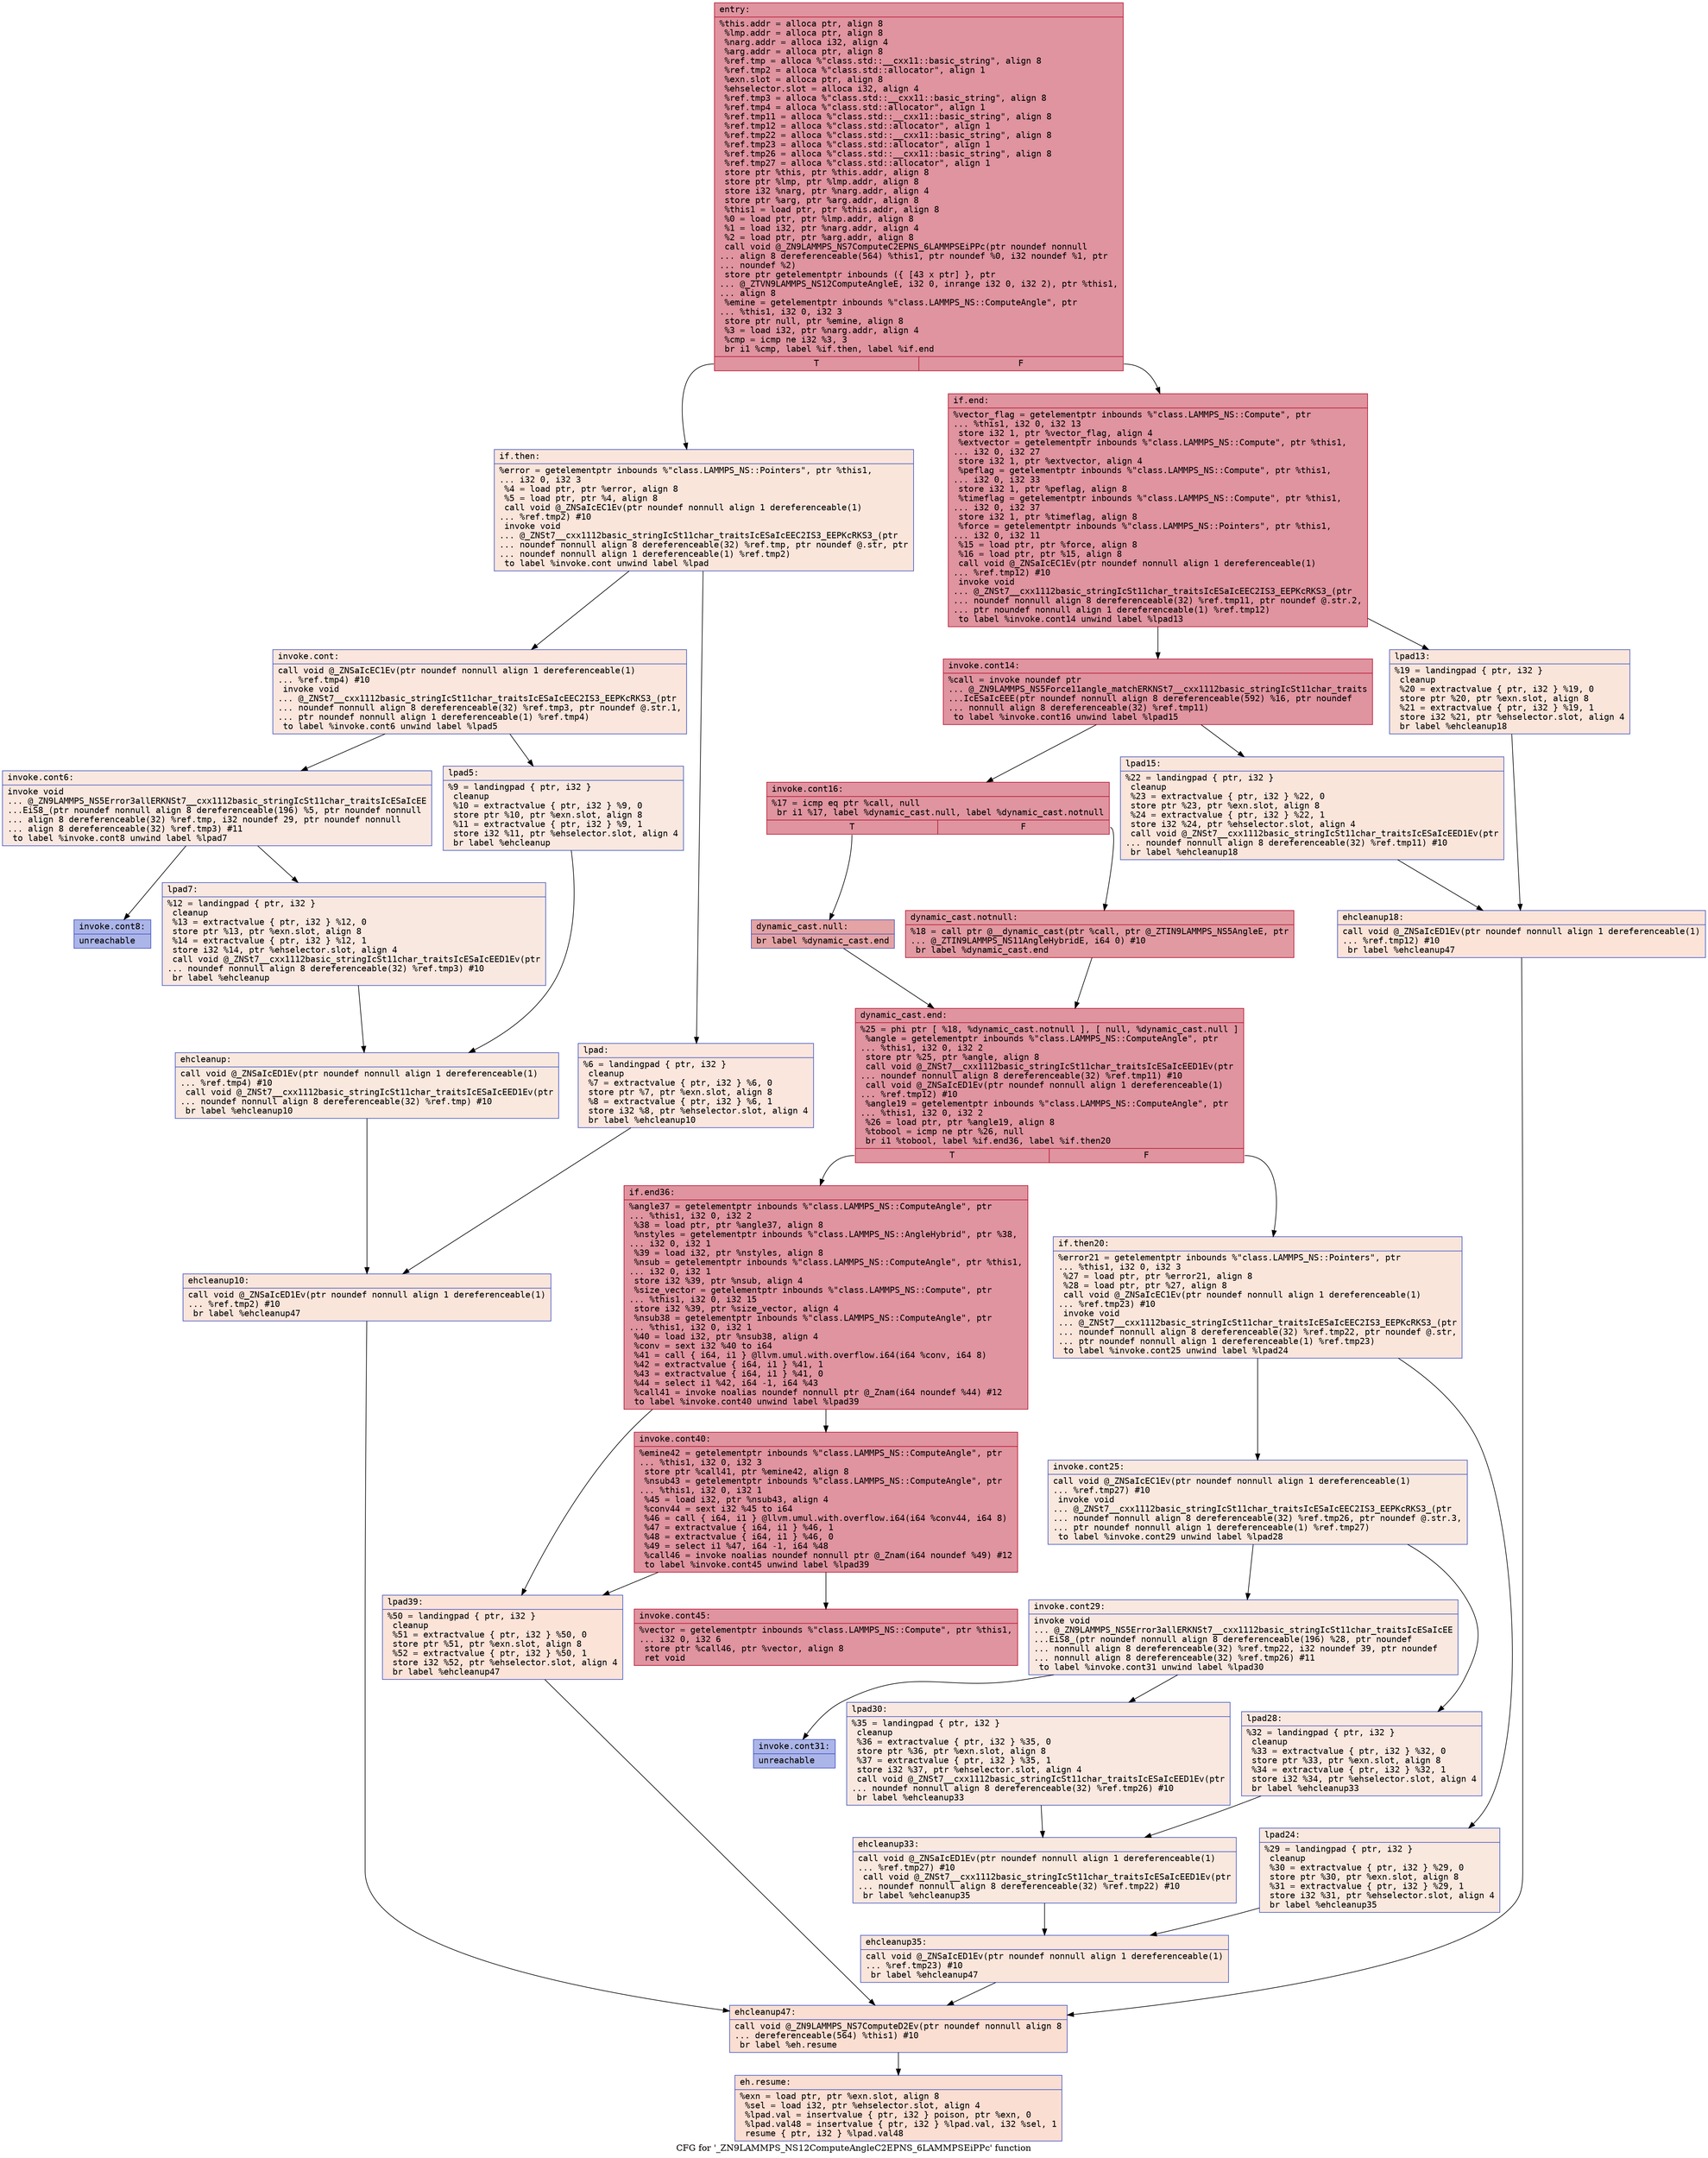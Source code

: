 digraph "CFG for '_ZN9LAMMPS_NS12ComputeAngleC2EPNS_6LAMMPSEiPPc' function" {
	label="CFG for '_ZN9LAMMPS_NS12ComputeAngleC2EPNS_6LAMMPSEiPPc' function";

	Node0x5582f1dafcb0 [shape=record,color="#b70d28ff", style=filled, fillcolor="#b70d2870" fontname="Courier",label="{entry:\l|  %this.addr = alloca ptr, align 8\l  %lmp.addr = alloca ptr, align 8\l  %narg.addr = alloca i32, align 4\l  %arg.addr = alloca ptr, align 8\l  %ref.tmp = alloca %\"class.std::__cxx11::basic_string\", align 8\l  %ref.tmp2 = alloca %\"class.std::allocator\", align 1\l  %exn.slot = alloca ptr, align 8\l  %ehselector.slot = alloca i32, align 4\l  %ref.tmp3 = alloca %\"class.std::__cxx11::basic_string\", align 8\l  %ref.tmp4 = alloca %\"class.std::allocator\", align 1\l  %ref.tmp11 = alloca %\"class.std::__cxx11::basic_string\", align 8\l  %ref.tmp12 = alloca %\"class.std::allocator\", align 1\l  %ref.tmp22 = alloca %\"class.std::__cxx11::basic_string\", align 8\l  %ref.tmp23 = alloca %\"class.std::allocator\", align 1\l  %ref.tmp26 = alloca %\"class.std::__cxx11::basic_string\", align 8\l  %ref.tmp27 = alloca %\"class.std::allocator\", align 1\l  store ptr %this, ptr %this.addr, align 8\l  store ptr %lmp, ptr %lmp.addr, align 8\l  store i32 %narg, ptr %narg.addr, align 4\l  store ptr %arg, ptr %arg.addr, align 8\l  %this1 = load ptr, ptr %this.addr, align 8\l  %0 = load ptr, ptr %lmp.addr, align 8\l  %1 = load i32, ptr %narg.addr, align 4\l  %2 = load ptr, ptr %arg.addr, align 8\l  call void @_ZN9LAMMPS_NS7ComputeC2EPNS_6LAMMPSEiPPc(ptr noundef nonnull\l... align 8 dereferenceable(564) %this1, ptr noundef %0, i32 noundef %1, ptr\l... noundef %2)\l  store ptr getelementptr inbounds (\{ [43 x ptr] \}, ptr\l... @_ZTVN9LAMMPS_NS12ComputeAngleE, i32 0, inrange i32 0, i32 2), ptr %this1,\l... align 8\l  %emine = getelementptr inbounds %\"class.LAMMPS_NS::ComputeAngle\", ptr\l... %this1, i32 0, i32 3\l  store ptr null, ptr %emine, align 8\l  %3 = load i32, ptr %narg.addr, align 4\l  %cmp = icmp ne i32 %3, 3\l  br i1 %cmp, label %if.then, label %if.end\l|{<s0>T|<s1>F}}"];
	Node0x5582f1dafcb0:s0 -> Node0x5582f1db2070[tooltip="entry -> if.then\nProbability 0.00%" ];
	Node0x5582f1dafcb0:s1 -> Node0x5582f1db2460[tooltip="entry -> if.end\nProbability 100.00%" ];
	Node0x5582f1db2070 [shape=record,color="#3d50c3ff", style=filled, fillcolor="#f4c5ad70" fontname="Courier",label="{if.then:\l|  %error = getelementptr inbounds %\"class.LAMMPS_NS::Pointers\", ptr %this1,\l... i32 0, i32 3\l  %4 = load ptr, ptr %error, align 8\l  %5 = load ptr, ptr %4, align 8\l  call void @_ZNSaIcEC1Ev(ptr noundef nonnull align 1 dereferenceable(1)\l... %ref.tmp2) #10\l  invoke void\l... @_ZNSt7__cxx1112basic_stringIcSt11char_traitsIcESaIcEEC2IS3_EEPKcRKS3_(ptr\l... noundef nonnull align 8 dereferenceable(32) %ref.tmp, ptr noundef @.str, ptr\l... noundef nonnull align 1 dereferenceable(1) %ref.tmp2)\l          to label %invoke.cont unwind label %lpad\l}"];
	Node0x5582f1db2070 -> Node0x5582f1db2a80[tooltip="if.then -> invoke.cont\nProbability 50.00%" ];
	Node0x5582f1db2070 -> Node0x5582f1db2b60[tooltip="if.then -> lpad\nProbability 50.00%" ];
	Node0x5582f1db2a80 [shape=record,color="#3d50c3ff", style=filled, fillcolor="#f3c7b170" fontname="Courier",label="{invoke.cont:\l|  call void @_ZNSaIcEC1Ev(ptr noundef nonnull align 1 dereferenceable(1)\l... %ref.tmp4) #10\l  invoke void\l... @_ZNSt7__cxx1112basic_stringIcSt11char_traitsIcESaIcEEC2IS3_EEPKcRKS3_(ptr\l... noundef nonnull align 8 dereferenceable(32) %ref.tmp3, ptr noundef @.str.1,\l... ptr noundef nonnull align 1 dereferenceable(1) %ref.tmp4)\l          to label %invoke.cont6 unwind label %lpad5\l}"];
	Node0x5582f1db2a80 -> Node0x5582f1db3700[tooltip="invoke.cont -> invoke.cont6\nProbability 50.00%" ];
	Node0x5582f1db2a80 -> Node0x5582f1db3750[tooltip="invoke.cont -> lpad5\nProbability 50.00%" ];
	Node0x5582f1db3700 [shape=record,color="#3d50c3ff", style=filled, fillcolor="#f1ccb870" fontname="Courier",label="{invoke.cont6:\l|  invoke void\l... @_ZN9LAMMPS_NS5Error3allERKNSt7__cxx1112basic_stringIcSt11char_traitsIcESaIcEE\l...EiS8_(ptr noundef nonnull align 8 dereferenceable(196) %5, ptr noundef nonnull\l... align 8 dereferenceable(32) %ref.tmp, i32 noundef 29, ptr noundef nonnull\l... align 8 dereferenceable(32) %ref.tmp3) #11\l          to label %invoke.cont8 unwind label %lpad7\l}"];
	Node0x5582f1db3700 -> Node0x5582f1db36b0[tooltip="invoke.cont6 -> invoke.cont8\nProbability 0.00%" ];
	Node0x5582f1db3700 -> Node0x5582f1db39b0[tooltip="invoke.cont6 -> lpad7\nProbability 100.00%" ];
	Node0x5582f1db36b0 [shape=record,color="#3d50c3ff", style=filled, fillcolor="#4358cb70" fontname="Courier",label="{invoke.cont8:\l|  unreachable\l}"];
	Node0x5582f1db2b60 [shape=record,color="#3d50c3ff", style=filled, fillcolor="#f3c7b170" fontname="Courier",label="{lpad:\l|  %6 = landingpad \{ ptr, i32 \}\l          cleanup\l  %7 = extractvalue \{ ptr, i32 \} %6, 0\l  store ptr %7, ptr %exn.slot, align 8\l  %8 = extractvalue \{ ptr, i32 \} %6, 1\l  store i32 %8, ptr %ehselector.slot, align 4\l  br label %ehcleanup10\l}"];
	Node0x5582f1db2b60 -> Node0x5582f1db5060[tooltip="lpad -> ehcleanup10\nProbability 100.00%" ];
	Node0x5582f1db3750 [shape=record,color="#3d50c3ff", style=filled, fillcolor="#f1ccb870" fontname="Courier",label="{lpad5:\l|  %9 = landingpad \{ ptr, i32 \}\l          cleanup\l  %10 = extractvalue \{ ptr, i32 \} %9, 0\l  store ptr %10, ptr %exn.slot, align 8\l  %11 = extractvalue \{ ptr, i32 \} %9, 1\l  store i32 %11, ptr %ehselector.slot, align 4\l  br label %ehcleanup\l}"];
	Node0x5582f1db3750 -> Node0x5582f1db53b0[tooltip="lpad5 -> ehcleanup\nProbability 100.00%" ];
	Node0x5582f1db39b0 [shape=record,color="#3d50c3ff", style=filled, fillcolor="#f1ccb870" fontname="Courier",label="{lpad7:\l|  %12 = landingpad \{ ptr, i32 \}\l          cleanup\l  %13 = extractvalue \{ ptr, i32 \} %12, 0\l  store ptr %13, ptr %exn.slot, align 8\l  %14 = extractvalue \{ ptr, i32 \} %12, 1\l  store i32 %14, ptr %ehselector.slot, align 4\l  call void @_ZNSt7__cxx1112basic_stringIcSt11char_traitsIcESaIcEED1Ev(ptr\l... noundef nonnull align 8 dereferenceable(32) %ref.tmp3) #10\l  br label %ehcleanup\l}"];
	Node0x5582f1db39b0 -> Node0x5582f1db53b0[tooltip="lpad7 -> ehcleanup\nProbability 100.00%" ];
	Node0x5582f1db53b0 [shape=record,color="#3d50c3ff", style=filled, fillcolor="#f2cab570" fontname="Courier",label="{ehcleanup:\l|  call void @_ZNSaIcED1Ev(ptr noundef nonnull align 1 dereferenceable(1)\l... %ref.tmp4) #10\l  call void @_ZNSt7__cxx1112basic_stringIcSt11char_traitsIcESaIcEED1Ev(ptr\l... noundef nonnull align 8 dereferenceable(32) %ref.tmp) #10\l  br label %ehcleanup10\l}"];
	Node0x5582f1db53b0 -> Node0x5582f1db5060[tooltip="ehcleanup -> ehcleanup10\nProbability 100.00%" ];
	Node0x5582f1db5060 [shape=record,color="#3d50c3ff", style=filled, fillcolor="#f4c5ad70" fontname="Courier",label="{ehcleanup10:\l|  call void @_ZNSaIcED1Ev(ptr noundef nonnull align 1 dereferenceable(1)\l... %ref.tmp2) #10\l  br label %ehcleanup47\l}"];
	Node0x5582f1db5060 -> Node0x5582f1db5e10[tooltip="ehcleanup10 -> ehcleanup47\nProbability 100.00%" ];
	Node0x5582f1db2460 [shape=record,color="#b70d28ff", style=filled, fillcolor="#b70d2870" fontname="Courier",label="{if.end:\l|  %vector_flag = getelementptr inbounds %\"class.LAMMPS_NS::Compute\", ptr\l... %this1, i32 0, i32 13\l  store i32 1, ptr %vector_flag, align 4\l  %extvector = getelementptr inbounds %\"class.LAMMPS_NS::Compute\", ptr %this1,\l... i32 0, i32 27\l  store i32 1, ptr %extvector, align 4\l  %peflag = getelementptr inbounds %\"class.LAMMPS_NS::Compute\", ptr %this1,\l... i32 0, i32 33\l  store i32 1, ptr %peflag, align 8\l  %timeflag = getelementptr inbounds %\"class.LAMMPS_NS::Compute\", ptr %this1,\l... i32 0, i32 37\l  store i32 1, ptr %timeflag, align 8\l  %force = getelementptr inbounds %\"class.LAMMPS_NS::Pointers\", ptr %this1,\l... i32 0, i32 11\l  %15 = load ptr, ptr %force, align 8\l  %16 = load ptr, ptr %15, align 8\l  call void @_ZNSaIcEC1Ev(ptr noundef nonnull align 1 dereferenceable(1)\l... %ref.tmp12) #10\l  invoke void\l... @_ZNSt7__cxx1112basic_stringIcSt11char_traitsIcESaIcEEC2IS3_EEPKcRKS3_(ptr\l... noundef nonnull align 8 dereferenceable(32) %ref.tmp11, ptr noundef @.str.2,\l... ptr noundef nonnull align 1 dereferenceable(1) %ref.tmp12)\l          to label %invoke.cont14 unwind label %lpad13\l}"];
	Node0x5582f1db2460 -> Node0x5582f1db6930[tooltip="if.end -> invoke.cont14\nProbability 100.00%" ];
	Node0x5582f1db2460 -> Node0x5582f1db69b0[tooltip="if.end -> lpad13\nProbability 0.00%" ];
	Node0x5582f1db6930 [shape=record,color="#b70d28ff", style=filled, fillcolor="#b70d2870" fontname="Courier",label="{invoke.cont14:\l|  %call = invoke noundef ptr\l... @_ZN9LAMMPS_NS5Force11angle_matchERKNSt7__cxx1112basic_stringIcSt11char_traits\l...IcESaIcEEE(ptr noundef nonnull align 8 dereferenceable(592) %16, ptr noundef\l... nonnull align 8 dereferenceable(32) %ref.tmp11)\l          to label %invoke.cont16 unwind label %lpad15\l}"];
	Node0x5582f1db6930 -> Node0x5582f1db68e0[tooltip="invoke.cont14 -> invoke.cont16\nProbability 100.00%" ];
	Node0x5582f1db6930 -> Node0x5582f1db6be0[tooltip="invoke.cont14 -> lpad15\nProbability 0.00%" ];
	Node0x5582f1db68e0 [shape=record,color="#b70d28ff", style=filled, fillcolor="#b70d2870" fontname="Courier",label="{invoke.cont16:\l|  %17 = icmp eq ptr %call, null\l  br i1 %17, label %dynamic_cast.null, label %dynamic_cast.notnull\l|{<s0>T|<s1>F}}"];
	Node0x5582f1db68e0:s0 -> Node0x5582f1db7000[tooltip="invoke.cont16 -> dynamic_cast.null\nProbability 37.50%" ];
	Node0x5582f1db68e0:s1 -> Node0x5582f1db7080[tooltip="invoke.cont16 -> dynamic_cast.notnull\nProbability 62.50%" ];
	Node0x5582f1db7080 [shape=record,color="#b70d28ff", style=filled, fillcolor="#bb1b2c70" fontname="Courier",label="{dynamic_cast.notnull:\l|  %18 = call ptr @__dynamic_cast(ptr %call, ptr @_ZTIN9LAMMPS_NS5AngleE, ptr\l... @_ZTIN9LAMMPS_NS11AngleHybridE, i64 0) #10\l  br label %dynamic_cast.end\l}"];
	Node0x5582f1db7080 -> Node0x5582f1db7440[tooltip="dynamic_cast.notnull -> dynamic_cast.end\nProbability 100.00%" ];
	Node0x5582f1db69b0 [shape=record,color="#3d50c3ff", style=filled, fillcolor="#f4c5ad70" fontname="Courier",label="{lpad13:\l|  %19 = landingpad \{ ptr, i32 \}\l          cleanup\l  %20 = extractvalue \{ ptr, i32 \} %19, 0\l  store ptr %20, ptr %exn.slot, align 8\l  %21 = extractvalue \{ ptr, i32 \} %19, 1\l  store i32 %21, ptr %ehselector.slot, align 4\l  br label %ehcleanup18\l}"];
	Node0x5582f1db69b0 -> Node0x5582f1db7e10[tooltip="lpad13 -> ehcleanup18\nProbability 100.00%" ];
	Node0x5582f1db6be0 [shape=record,color="#3d50c3ff", style=filled, fillcolor="#f4c5ad70" fontname="Courier",label="{lpad15:\l|  %22 = landingpad \{ ptr, i32 \}\l          cleanup\l  %23 = extractvalue \{ ptr, i32 \} %22, 0\l  store ptr %23, ptr %exn.slot, align 8\l  %24 = extractvalue \{ ptr, i32 \} %22, 1\l  store i32 %24, ptr %ehselector.slot, align 4\l  call void @_ZNSt7__cxx1112basic_stringIcSt11char_traitsIcESaIcEED1Ev(ptr\l... noundef nonnull align 8 dereferenceable(32) %ref.tmp11) #10\l  br label %ehcleanup18\l}"];
	Node0x5582f1db6be0 -> Node0x5582f1db7e10[tooltip="lpad15 -> ehcleanup18\nProbability 100.00%" ];
	Node0x5582f1db7000 [shape=record,color="#3d50c3ff", style=filled, fillcolor="#c32e3170" fontname="Courier",label="{dynamic_cast.null:\l|  br label %dynamic_cast.end\l}"];
	Node0x5582f1db7000 -> Node0x5582f1db7440[tooltip="dynamic_cast.null -> dynamic_cast.end\nProbability 100.00%" ];
	Node0x5582f1db7440 [shape=record,color="#b70d28ff", style=filled, fillcolor="#b70d2870" fontname="Courier",label="{dynamic_cast.end:\l|  %25 = phi ptr [ %18, %dynamic_cast.notnull ], [ null, %dynamic_cast.null ]\l  %angle = getelementptr inbounds %\"class.LAMMPS_NS::ComputeAngle\", ptr\l... %this1, i32 0, i32 2\l  store ptr %25, ptr %angle, align 8\l  call void @_ZNSt7__cxx1112basic_stringIcSt11char_traitsIcESaIcEED1Ev(ptr\l... noundef nonnull align 8 dereferenceable(32) %ref.tmp11) #10\l  call void @_ZNSaIcED1Ev(ptr noundef nonnull align 1 dereferenceable(1)\l... %ref.tmp12) #10\l  %angle19 = getelementptr inbounds %\"class.LAMMPS_NS::ComputeAngle\", ptr\l... %this1, i32 0, i32 2\l  %26 = load ptr, ptr %angle19, align 8\l  %tobool = icmp ne ptr %26, null\l  br i1 %tobool, label %if.end36, label %if.then20\l|{<s0>T|<s1>F}}"];
	Node0x5582f1db7440:s0 -> Node0x5582f1db8970[tooltip="dynamic_cast.end -> if.end36\nProbability 100.00%" ];
	Node0x5582f1db7440:s1 -> Node0x5582f1db8a20[tooltip="dynamic_cast.end -> if.then20\nProbability 0.00%" ];
	Node0x5582f1db8a20 [shape=record,color="#3d50c3ff", style=filled, fillcolor="#f4c5ad70" fontname="Courier",label="{if.then20:\l|  %error21 = getelementptr inbounds %\"class.LAMMPS_NS::Pointers\", ptr\l... %this1, i32 0, i32 3\l  %27 = load ptr, ptr %error21, align 8\l  %28 = load ptr, ptr %27, align 8\l  call void @_ZNSaIcEC1Ev(ptr noundef nonnull align 1 dereferenceable(1)\l... %ref.tmp23) #10\l  invoke void\l... @_ZNSt7__cxx1112basic_stringIcSt11char_traitsIcESaIcEEC2IS3_EEPKcRKS3_(ptr\l... noundef nonnull align 8 dereferenceable(32) %ref.tmp22, ptr noundef @.str,\l... ptr noundef nonnull align 1 dereferenceable(1) %ref.tmp23)\l          to label %invoke.cont25 unwind label %lpad24\l}"];
	Node0x5582f1db8a20 -> Node0x5582f1db8ee0[tooltip="if.then20 -> invoke.cont25\nProbability 50.00%" ];
	Node0x5582f1db8a20 -> Node0x5582f1db8f30[tooltip="if.then20 -> lpad24\nProbability 50.00%" ];
	Node0x5582f1db8ee0 [shape=record,color="#3d50c3ff", style=filled, fillcolor="#f2cab570" fontname="Courier",label="{invoke.cont25:\l|  call void @_ZNSaIcEC1Ev(ptr noundef nonnull align 1 dereferenceable(1)\l... %ref.tmp27) #10\l  invoke void\l... @_ZNSt7__cxx1112basic_stringIcSt11char_traitsIcESaIcEEC2IS3_EEPKcRKS3_(ptr\l... noundef nonnull align 8 dereferenceable(32) %ref.tmp26, ptr noundef @.str.3,\l... ptr noundef nonnull align 1 dereferenceable(1) %ref.tmp27)\l          to label %invoke.cont29 unwind label %lpad28\l}"];
	Node0x5582f1db8ee0 -> Node0x5582f1db92b0[tooltip="invoke.cont25 -> invoke.cont29\nProbability 50.00%" ];
	Node0x5582f1db8ee0 -> Node0x5582f1db9300[tooltip="invoke.cont25 -> lpad28\nProbability 50.00%" ];
	Node0x5582f1db92b0 [shape=record,color="#3d50c3ff", style=filled, fillcolor="#f1ccb870" fontname="Courier",label="{invoke.cont29:\l|  invoke void\l... @_ZN9LAMMPS_NS5Error3allERKNSt7__cxx1112basic_stringIcSt11char_traitsIcESaIcEE\l...EiS8_(ptr noundef nonnull align 8 dereferenceable(196) %28, ptr noundef\l... nonnull align 8 dereferenceable(32) %ref.tmp22, i32 noundef 39, ptr noundef\l... nonnull align 8 dereferenceable(32) %ref.tmp26) #11\l          to label %invoke.cont31 unwind label %lpad30\l}"];
	Node0x5582f1db92b0 -> Node0x5582f1db9260[tooltip="invoke.cont29 -> invoke.cont31\nProbability 0.00%" ];
	Node0x5582f1db92b0 -> Node0x5582f1db9620[tooltip="invoke.cont29 -> lpad30\nProbability 100.00%" ];
	Node0x5582f1db9260 [shape=record,color="#3d50c3ff", style=filled, fillcolor="#4358cb70" fontname="Courier",label="{invoke.cont31:\l|  unreachable\l}"];
	Node0x5582f1db7e10 [shape=record,color="#3d50c3ff", style=filled, fillcolor="#f6bfa670" fontname="Courier",label="{ehcleanup18:\l|  call void @_ZNSaIcED1Ev(ptr noundef nonnull align 1 dereferenceable(1)\l... %ref.tmp12) #10\l  br label %ehcleanup47\l}"];
	Node0x5582f1db7e10 -> Node0x5582f1db5e10[tooltip="ehcleanup18 -> ehcleanup47\nProbability 100.00%" ];
	Node0x5582f1db8f30 [shape=record,color="#3d50c3ff", style=filled, fillcolor="#f2cab570" fontname="Courier",label="{lpad24:\l|  %29 = landingpad \{ ptr, i32 \}\l          cleanup\l  %30 = extractvalue \{ ptr, i32 \} %29, 0\l  store ptr %30, ptr %exn.slot, align 8\l  %31 = extractvalue \{ ptr, i32 \} %29, 1\l  store i32 %31, ptr %ehselector.slot, align 4\l  br label %ehcleanup35\l}"];
	Node0x5582f1db8f30 -> Node0x5582f1db9d40[tooltip="lpad24 -> ehcleanup35\nProbability 100.00%" ];
	Node0x5582f1db9300 [shape=record,color="#3d50c3ff", style=filled, fillcolor="#f1ccb870" fontname="Courier",label="{lpad28:\l|  %32 = landingpad \{ ptr, i32 \}\l          cleanup\l  %33 = extractvalue \{ ptr, i32 \} %32, 0\l  store ptr %33, ptr %exn.slot, align 8\l  %34 = extractvalue \{ ptr, i32 \} %32, 1\l  store i32 %34, ptr %ehselector.slot, align 4\l  br label %ehcleanup33\l}"];
	Node0x5582f1db9300 -> Node0x5582f1dba0b0[tooltip="lpad28 -> ehcleanup33\nProbability 100.00%" ];
	Node0x5582f1db9620 [shape=record,color="#3d50c3ff", style=filled, fillcolor="#f1ccb870" fontname="Courier",label="{lpad30:\l|  %35 = landingpad \{ ptr, i32 \}\l          cleanup\l  %36 = extractvalue \{ ptr, i32 \} %35, 0\l  store ptr %36, ptr %exn.slot, align 8\l  %37 = extractvalue \{ ptr, i32 \} %35, 1\l  store i32 %37, ptr %ehselector.slot, align 4\l  call void @_ZNSt7__cxx1112basic_stringIcSt11char_traitsIcESaIcEED1Ev(ptr\l... noundef nonnull align 8 dereferenceable(32) %ref.tmp26) #10\l  br label %ehcleanup33\l}"];
	Node0x5582f1db9620 -> Node0x5582f1dba0b0[tooltip="lpad30 -> ehcleanup33\nProbability 100.00%" ];
	Node0x5582f1dba0b0 [shape=record,color="#3d50c3ff", style=filled, fillcolor="#f2cab570" fontname="Courier",label="{ehcleanup33:\l|  call void @_ZNSaIcED1Ev(ptr noundef nonnull align 1 dereferenceable(1)\l... %ref.tmp27) #10\l  call void @_ZNSt7__cxx1112basic_stringIcSt11char_traitsIcESaIcEED1Ev(ptr\l... noundef nonnull align 8 dereferenceable(32) %ref.tmp22) #10\l  br label %ehcleanup35\l}"];
	Node0x5582f1dba0b0 -> Node0x5582f1db9d40[tooltip="ehcleanup33 -> ehcleanup35\nProbability 100.00%" ];
	Node0x5582f1db9d40 [shape=record,color="#3d50c3ff", style=filled, fillcolor="#f4c5ad70" fontname="Courier",label="{ehcleanup35:\l|  call void @_ZNSaIcED1Ev(ptr noundef nonnull align 1 dereferenceable(1)\l... %ref.tmp23) #10\l  br label %ehcleanup47\l}"];
	Node0x5582f1db9d40 -> Node0x5582f1db5e10[tooltip="ehcleanup35 -> ehcleanup47\nProbability 100.00%" ];
	Node0x5582f1db8970 [shape=record,color="#b70d28ff", style=filled, fillcolor="#b70d2870" fontname="Courier",label="{if.end36:\l|  %angle37 = getelementptr inbounds %\"class.LAMMPS_NS::ComputeAngle\", ptr\l... %this1, i32 0, i32 2\l  %38 = load ptr, ptr %angle37, align 8\l  %nstyles = getelementptr inbounds %\"class.LAMMPS_NS::AngleHybrid\", ptr %38,\l... i32 0, i32 1\l  %39 = load i32, ptr %nstyles, align 8\l  %nsub = getelementptr inbounds %\"class.LAMMPS_NS::ComputeAngle\", ptr %this1,\l... i32 0, i32 1\l  store i32 %39, ptr %nsub, align 4\l  %size_vector = getelementptr inbounds %\"class.LAMMPS_NS::Compute\", ptr\l... %this1, i32 0, i32 15\l  store i32 %39, ptr %size_vector, align 4\l  %nsub38 = getelementptr inbounds %\"class.LAMMPS_NS::ComputeAngle\", ptr\l... %this1, i32 0, i32 1\l  %40 = load i32, ptr %nsub38, align 4\l  %conv = sext i32 %40 to i64\l  %41 = call \{ i64, i1 \} @llvm.umul.with.overflow.i64(i64 %conv, i64 8)\l  %42 = extractvalue \{ i64, i1 \} %41, 1\l  %43 = extractvalue \{ i64, i1 \} %41, 0\l  %44 = select i1 %42, i64 -1, i64 %43\l  %call41 = invoke noalias noundef nonnull ptr @_Znam(i64 noundef %44) #12\l          to label %invoke.cont40 unwind label %lpad39\l}"];
	Node0x5582f1db8970 -> Node0x5582f1dbb5a0[tooltip="if.end36 -> invoke.cont40\nProbability 100.00%" ];
	Node0x5582f1db8970 -> Node0x5582f1dbb620[tooltip="if.end36 -> lpad39\nProbability 0.00%" ];
	Node0x5582f1dbb5a0 [shape=record,color="#b70d28ff", style=filled, fillcolor="#b70d2870" fontname="Courier",label="{invoke.cont40:\l|  %emine42 = getelementptr inbounds %\"class.LAMMPS_NS::ComputeAngle\", ptr\l... %this1, i32 0, i32 3\l  store ptr %call41, ptr %emine42, align 8\l  %nsub43 = getelementptr inbounds %\"class.LAMMPS_NS::ComputeAngle\", ptr\l... %this1, i32 0, i32 1\l  %45 = load i32, ptr %nsub43, align 4\l  %conv44 = sext i32 %45 to i64\l  %46 = call \{ i64, i1 \} @llvm.umul.with.overflow.i64(i64 %conv44, i64 8)\l  %47 = extractvalue \{ i64, i1 \} %46, 1\l  %48 = extractvalue \{ i64, i1 \} %46, 0\l  %49 = select i1 %47, i64 -1, i64 %48\l  %call46 = invoke noalias noundef nonnull ptr @_Znam(i64 noundef %49) #12\l          to label %invoke.cont45 unwind label %lpad39\l}"];
	Node0x5582f1dbb5a0 -> Node0x5582f1dbc660[tooltip="invoke.cont40 -> invoke.cont45\nProbability 100.00%" ];
	Node0x5582f1dbb5a0 -> Node0x5582f1dbb620[tooltip="invoke.cont40 -> lpad39\nProbability 0.00%" ];
	Node0x5582f1dbc660 [shape=record,color="#b70d28ff", style=filled, fillcolor="#b70d2870" fontname="Courier",label="{invoke.cont45:\l|  %vector = getelementptr inbounds %\"class.LAMMPS_NS::Compute\", ptr %this1,\l... i32 0, i32 6\l  store ptr %call46, ptr %vector, align 8\l  ret void\l}"];
	Node0x5582f1dbb620 [shape=record,color="#3d50c3ff", style=filled, fillcolor="#f6bfa670" fontname="Courier",label="{lpad39:\l|  %50 = landingpad \{ ptr, i32 \}\l          cleanup\l  %51 = extractvalue \{ ptr, i32 \} %50, 0\l  store ptr %51, ptr %exn.slot, align 8\l  %52 = extractvalue \{ ptr, i32 \} %50, 1\l  store i32 %52, ptr %ehselector.slot, align 4\l  br label %ehcleanup47\l}"];
	Node0x5582f1dbb620 -> Node0x5582f1db5e10[tooltip="lpad39 -> ehcleanup47\nProbability 100.00%" ];
	Node0x5582f1db5e10 [shape=record,color="#3d50c3ff", style=filled, fillcolor="#f7b59970" fontname="Courier",label="{ehcleanup47:\l|  call void @_ZN9LAMMPS_NS7ComputeD2Ev(ptr noundef nonnull align 8\l... dereferenceable(564) %this1) #10\l  br label %eh.resume\l}"];
	Node0x5582f1db5e10 -> Node0x5582f1db32d0[tooltip="ehcleanup47 -> eh.resume\nProbability 100.00%" ];
	Node0x5582f1db32d0 [shape=record,color="#3d50c3ff", style=filled, fillcolor="#f7b59970" fontname="Courier",label="{eh.resume:\l|  %exn = load ptr, ptr %exn.slot, align 8\l  %sel = load i32, ptr %ehselector.slot, align 4\l  %lpad.val = insertvalue \{ ptr, i32 \} poison, ptr %exn, 0\l  %lpad.val48 = insertvalue \{ ptr, i32 \} %lpad.val, i32 %sel, 1\l  resume \{ ptr, i32 \} %lpad.val48\l}"];
}
